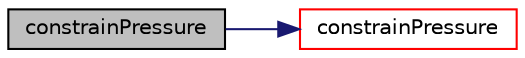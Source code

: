 digraph "constrainPressure"
{
  bgcolor="transparent";
  edge [fontname="Helvetica",fontsize="10",labelfontname="Helvetica",labelfontsize="10"];
  node [fontname="Helvetica",fontsize="10",shape=record];
  rankdir="LR";
  Node1 [label="constrainPressure",height=0.2,width=0.4,color="black", fillcolor="grey75", style="filled", fontcolor="black"];
  Node1 -> Node2 [color="midnightblue",fontsize="10",style="solid",fontname="Helvetica"];
  Node2 [label="constrainPressure",height=0.2,width=0.4,color="red",URL="$a10909.html#a032bf69fc7d5a3289a0785f6f3d8b75b"];
}
